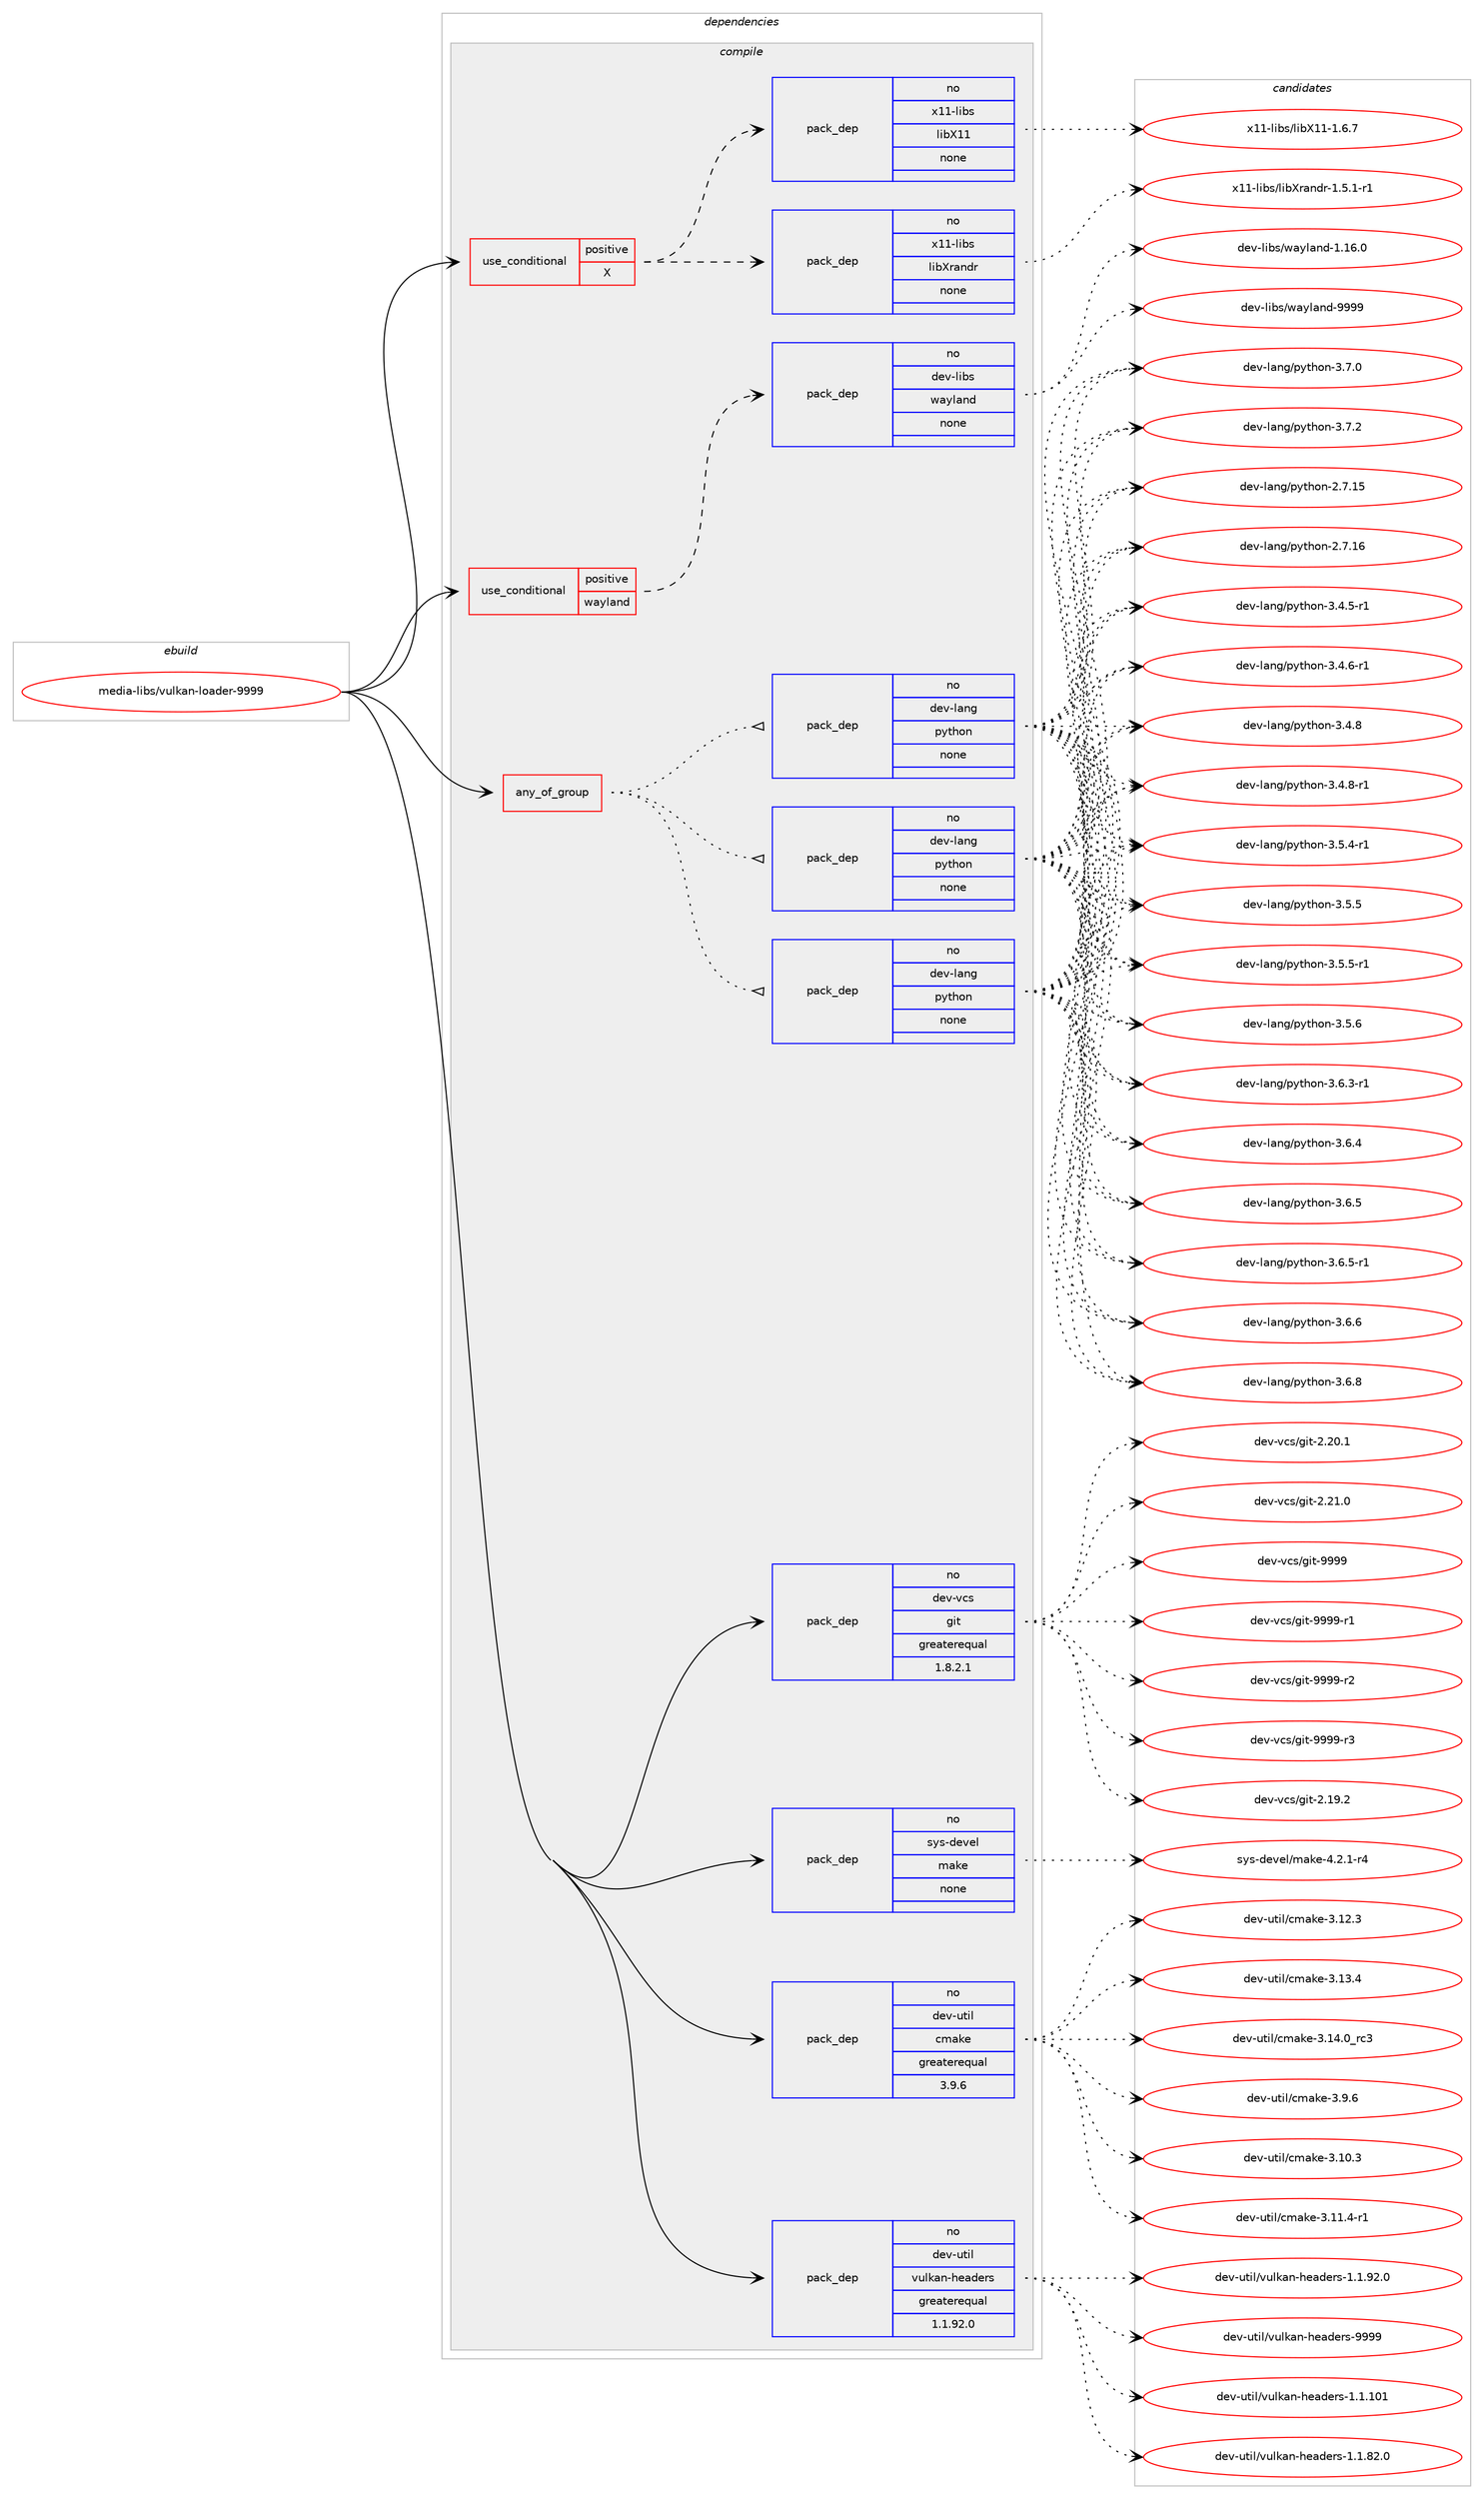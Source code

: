 digraph prolog {

# *************
# Graph options
# *************

newrank=true;
concentrate=true;
compound=true;
graph [rankdir=LR,fontname=Helvetica,fontsize=10,ranksep=1.5];#, ranksep=2.5, nodesep=0.2];
edge  [arrowhead=vee];
node  [fontname=Helvetica,fontsize=10];

# **********
# The ebuild
# **********

subgraph cluster_leftcol {
color=gray;
rank=same;
label=<<i>ebuild</i>>;
id [label="media-libs/vulkan-loader-9999", color=red, width=4, href="../media-libs/vulkan-loader-9999.svg"];
}

# ****************
# The dependencies
# ****************

subgraph cluster_midcol {
color=gray;
label=<<i>dependencies</i>>;
subgraph cluster_compile {
fillcolor="#eeeeee";
style=filled;
label=<<i>compile</i>>;
subgraph any25346 {
dependency1618805 [label=<<TABLE BORDER="0" CELLBORDER="1" CELLSPACING="0" CELLPADDING="4"><TR><TD CELLPADDING="10">any_of_group</TD></TR></TABLE>>, shape=none, color=red];subgraph pack1156664 {
dependency1618806 [label=<<TABLE BORDER="0" CELLBORDER="1" CELLSPACING="0" CELLPADDING="4" WIDTH="220"><TR><TD ROWSPAN="6" CELLPADDING="30">pack_dep</TD></TR><TR><TD WIDTH="110">no</TD></TR><TR><TD>dev-lang</TD></TR><TR><TD>python</TD></TR><TR><TD>none</TD></TR><TR><TD></TD></TR></TABLE>>, shape=none, color=blue];
}
dependency1618805:e -> dependency1618806:w [weight=20,style="dotted",arrowhead="oinv"];
subgraph pack1156665 {
dependency1618807 [label=<<TABLE BORDER="0" CELLBORDER="1" CELLSPACING="0" CELLPADDING="4" WIDTH="220"><TR><TD ROWSPAN="6" CELLPADDING="30">pack_dep</TD></TR><TR><TD WIDTH="110">no</TD></TR><TR><TD>dev-lang</TD></TR><TR><TD>python</TD></TR><TR><TD>none</TD></TR><TR><TD></TD></TR></TABLE>>, shape=none, color=blue];
}
dependency1618805:e -> dependency1618807:w [weight=20,style="dotted",arrowhead="oinv"];
subgraph pack1156666 {
dependency1618808 [label=<<TABLE BORDER="0" CELLBORDER="1" CELLSPACING="0" CELLPADDING="4" WIDTH="220"><TR><TD ROWSPAN="6" CELLPADDING="30">pack_dep</TD></TR><TR><TD WIDTH="110">no</TD></TR><TR><TD>dev-lang</TD></TR><TR><TD>python</TD></TR><TR><TD>none</TD></TR><TR><TD></TD></TR></TABLE>>, shape=none, color=blue];
}
dependency1618805:e -> dependency1618808:w [weight=20,style="dotted",arrowhead="oinv"];
}
id:e -> dependency1618805:w [weight=20,style="solid",arrowhead="vee"];
subgraph cond436034 {
dependency1618809 [label=<<TABLE BORDER="0" CELLBORDER="1" CELLSPACING="0" CELLPADDING="4"><TR><TD ROWSPAN="3" CELLPADDING="10">use_conditional</TD></TR><TR><TD>positive</TD></TR><TR><TD>X</TD></TR></TABLE>>, shape=none, color=red];
subgraph pack1156667 {
dependency1618810 [label=<<TABLE BORDER="0" CELLBORDER="1" CELLSPACING="0" CELLPADDING="4" WIDTH="220"><TR><TD ROWSPAN="6" CELLPADDING="30">pack_dep</TD></TR><TR><TD WIDTH="110">no</TD></TR><TR><TD>x11-libs</TD></TR><TR><TD>libX11</TD></TR><TR><TD>none</TD></TR><TR><TD></TD></TR></TABLE>>, shape=none, color=blue];
}
dependency1618809:e -> dependency1618810:w [weight=20,style="dashed",arrowhead="vee"];
subgraph pack1156668 {
dependency1618811 [label=<<TABLE BORDER="0" CELLBORDER="1" CELLSPACING="0" CELLPADDING="4" WIDTH="220"><TR><TD ROWSPAN="6" CELLPADDING="30">pack_dep</TD></TR><TR><TD WIDTH="110">no</TD></TR><TR><TD>x11-libs</TD></TR><TR><TD>libXrandr</TD></TR><TR><TD>none</TD></TR><TR><TD></TD></TR></TABLE>>, shape=none, color=blue];
}
dependency1618809:e -> dependency1618811:w [weight=20,style="dashed",arrowhead="vee"];
}
id:e -> dependency1618809:w [weight=20,style="solid",arrowhead="vee"];
subgraph cond436035 {
dependency1618812 [label=<<TABLE BORDER="0" CELLBORDER="1" CELLSPACING="0" CELLPADDING="4"><TR><TD ROWSPAN="3" CELLPADDING="10">use_conditional</TD></TR><TR><TD>positive</TD></TR><TR><TD>wayland</TD></TR></TABLE>>, shape=none, color=red];
subgraph pack1156669 {
dependency1618813 [label=<<TABLE BORDER="0" CELLBORDER="1" CELLSPACING="0" CELLPADDING="4" WIDTH="220"><TR><TD ROWSPAN="6" CELLPADDING="30">pack_dep</TD></TR><TR><TD WIDTH="110">no</TD></TR><TR><TD>dev-libs</TD></TR><TR><TD>wayland</TD></TR><TR><TD>none</TD></TR><TR><TD></TD></TR></TABLE>>, shape=none, color=blue];
}
dependency1618812:e -> dependency1618813:w [weight=20,style="dashed",arrowhead="vee"];
}
id:e -> dependency1618812:w [weight=20,style="solid",arrowhead="vee"];
subgraph pack1156670 {
dependency1618814 [label=<<TABLE BORDER="0" CELLBORDER="1" CELLSPACING="0" CELLPADDING="4" WIDTH="220"><TR><TD ROWSPAN="6" CELLPADDING="30">pack_dep</TD></TR><TR><TD WIDTH="110">no</TD></TR><TR><TD>dev-util</TD></TR><TR><TD>cmake</TD></TR><TR><TD>greaterequal</TD></TR><TR><TD>3.9.6</TD></TR></TABLE>>, shape=none, color=blue];
}
id:e -> dependency1618814:w [weight=20,style="solid",arrowhead="vee"];
subgraph pack1156671 {
dependency1618815 [label=<<TABLE BORDER="0" CELLBORDER="1" CELLSPACING="0" CELLPADDING="4" WIDTH="220"><TR><TD ROWSPAN="6" CELLPADDING="30">pack_dep</TD></TR><TR><TD WIDTH="110">no</TD></TR><TR><TD>dev-util</TD></TR><TR><TD>vulkan-headers</TD></TR><TR><TD>greaterequal</TD></TR><TR><TD>1.1.92.0</TD></TR></TABLE>>, shape=none, color=blue];
}
id:e -> dependency1618815:w [weight=20,style="solid",arrowhead="vee"];
subgraph pack1156672 {
dependency1618816 [label=<<TABLE BORDER="0" CELLBORDER="1" CELLSPACING="0" CELLPADDING="4" WIDTH="220"><TR><TD ROWSPAN="6" CELLPADDING="30">pack_dep</TD></TR><TR><TD WIDTH="110">no</TD></TR><TR><TD>dev-vcs</TD></TR><TR><TD>git</TD></TR><TR><TD>greaterequal</TD></TR><TR><TD>1.8.2.1</TD></TR></TABLE>>, shape=none, color=blue];
}
id:e -> dependency1618816:w [weight=20,style="solid",arrowhead="vee"];
subgraph pack1156673 {
dependency1618817 [label=<<TABLE BORDER="0" CELLBORDER="1" CELLSPACING="0" CELLPADDING="4" WIDTH="220"><TR><TD ROWSPAN="6" CELLPADDING="30">pack_dep</TD></TR><TR><TD WIDTH="110">no</TD></TR><TR><TD>sys-devel</TD></TR><TR><TD>make</TD></TR><TR><TD>none</TD></TR><TR><TD></TD></TR></TABLE>>, shape=none, color=blue];
}
id:e -> dependency1618817:w [weight=20,style="solid",arrowhead="vee"];
}
subgraph cluster_compileandrun {
fillcolor="#eeeeee";
style=filled;
label=<<i>compile and run</i>>;
}
subgraph cluster_run {
fillcolor="#eeeeee";
style=filled;
label=<<i>run</i>>;
}
}

# **************
# The candidates
# **************

subgraph cluster_choices {
rank=same;
color=gray;
label=<<i>candidates</i>>;

subgraph choice1156664 {
color=black;
nodesep=1;
choice10010111845108971101034711212111610411111045504655464953 [label="dev-lang/python-2.7.15", color=red, width=4,href="../dev-lang/python-2.7.15.svg"];
choice10010111845108971101034711212111610411111045504655464954 [label="dev-lang/python-2.7.16", color=red, width=4,href="../dev-lang/python-2.7.16.svg"];
choice1001011184510897110103471121211161041111104551465246534511449 [label="dev-lang/python-3.4.5-r1", color=red, width=4,href="../dev-lang/python-3.4.5-r1.svg"];
choice1001011184510897110103471121211161041111104551465246544511449 [label="dev-lang/python-3.4.6-r1", color=red, width=4,href="../dev-lang/python-3.4.6-r1.svg"];
choice100101118451089711010347112121116104111110455146524656 [label="dev-lang/python-3.4.8", color=red, width=4,href="../dev-lang/python-3.4.8.svg"];
choice1001011184510897110103471121211161041111104551465246564511449 [label="dev-lang/python-3.4.8-r1", color=red, width=4,href="../dev-lang/python-3.4.8-r1.svg"];
choice1001011184510897110103471121211161041111104551465346524511449 [label="dev-lang/python-3.5.4-r1", color=red, width=4,href="../dev-lang/python-3.5.4-r1.svg"];
choice100101118451089711010347112121116104111110455146534653 [label="dev-lang/python-3.5.5", color=red, width=4,href="../dev-lang/python-3.5.5.svg"];
choice1001011184510897110103471121211161041111104551465346534511449 [label="dev-lang/python-3.5.5-r1", color=red, width=4,href="../dev-lang/python-3.5.5-r1.svg"];
choice100101118451089711010347112121116104111110455146534654 [label="dev-lang/python-3.5.6", color=red, width=4,href="../dev-lang/python-3.5.6.svg"];
choice1001011184510897110103471121211161041111104551465446514511449 [label="dev-lang/python-3.6.3-r1", color=red, width=4,href="../dev-lang/python-3.6.3-r1.svg"];
choice100101118451089711010347112121116104111110455146544652 [label="dev-lang/python-3.6.4", color=red, width=4,href="../dev-lang/python-3.6.4.svg"];
choice100101118451089711010347112121116104111110455146544653 [label="dev-lang/python-3.6.5", color=red, width=4,href="../dev-lang/python-3.6.5.svg"];
choice1001011184510897110103471121211161041111104551465446534511449 [label="dev-lang/python-3.6.5-r1", color=red, width=4,href="../dev-lang/python-3.6.5-r1.svg"];
choice100101118451089711010347112121116104111110455146544654 [label="dev-lang/python-3.6.6", color=red, width=4,href="../dev-lang/python-3.6.6.svg"];
choice100101118451089711010347112121116104111110455146544656 [label="dev-lang/python-3.6.8", color=red, width=4,href="../dev-lang/python-3.6.8.svg"];
choice100101118451089711010347112121116104111110455146554648 [label="dev-lang/python-3.7.0", color=red, width=4,href="../dev-lang/python-3.7.0.svg"];
choice100101118451089711010347112121116104111110455146554650 [label="dev-lang/python-3.7.2", color=red, width=4,href="../dev-lang/python-3.7.2.svg"];
dependency1618806:e -> choice10010111845108971101034711212111610411111045504655464953:w [style=dotted,weight="100"];
dependency1618806:e -> choice10010111845108971101034711212111610411111045504655464954:w [style=dotted,weight="100"];
dependency1618806:e -> choice1001011184510897110103471121211161041111104551465246534511449:w [style=dotted,weight="100"];
dependency1618806:e -> choice1001011184510897110103471121211161041111104551465246544511449:w [style=dotted,weight="100"];
dependency1618806:e -> choice100101118451089711010347112121116104111110455146524656:w [style=dotted,weight="100"];
dependency1618806:e -> choice1001011184510897110103471121211161041111104551465246564511449:w [style=dotted,weight="100"];
dependency1618806:e -> choice1001011184510897110103471121211161041111104551465346524511449:w [style=dotted,weight="100"];
dependency1618806:e -> choice100101118451089711010347112121116104111110455146534653:w [style=dotted,weight="100"];
dependency1618806:e -> choice1001011184510897110103471121211161041111104551465346534511449:w [style=dotted,weight="100"];
dependency1618806:e -> choice100101118451089711010347112121116104111110455146534654:w [style=dotted,weight="100"];
dependency1618806:e -> choice1001011184510897110103471121211161041111104551465446514511449:w [style=dotted,weight="100"];
dependency1618806:e -> choice100101118451089711010347112121116104111110455146544652:w [style=dotted,weight="100"];
dependency1618806:e -> choice100101118451089711010347112121116104111110455146544653:w [style=dotted,weight="100"];
dependency1618806:e -> choice1001011184510897110103471121211161041111104551465446534511449:w [style=dotted,weight="100"];
dependency1618806:e -> choice100101118451089711010347112121116104111110455146544654:w [style=dotted,weight="100"];
dependency1618806:e -> choice100101118451089711010347112121116104111110455146544656:w [style=dotted,weight="100"];
dependency1618806:e -> choice100101118451089711010347112121116104111110455146554648:w [style=dotted,weight="100"];
dependency1618806:e -> choice100101118451089711010347112121116104111110455146554650:w [style=dotted,weight="100"];
}
subgraph choice1156665 {
color=black;
nodesep=1;
choice10010111845108971101034711212111610411111045504655464953 [label="dev-lang/python-2.7.15", color=red, width=4,href="../dev-lang/python-2.7.15.svg"];
choice10010111845108971101034711212111610411111045504655464954 [label="dev-lang/python-2.7.16", color=red, width=4,href="../dev-lang/python-2.7.16.svg"];
choice1001011184510897110103471121211161041111104551465246534511449 [label="dev-lang/python-3.4.5-r1", color=red, width=4,href="../dev-lang/python-3.4.5-r1.svg"];
choice1001011184510897110103471121211161041111104551465246544511449 [label="dev-lang/python-3.4.6-r1", color=red, width=4,href="../dev-lang/python-3.4.6-r1.svg"];
choice100101118451089711010347112121116104111110455146524656 [label="dev-lang/python-3.4.8", color=red, width=4,href="../dev-lang/python-3.4.8.svg"];
choice1001011184510897110103471121211161041111104551465246564511449 [label="dev-lang/python-3.4.8-r1", color=red, width=4,href="../dev-lang/python-3.4.8-r1.svg"];
choice1001011184510897110103471121211161041111104551465346524511449 [label="dev-lang/python-3.5.4-r1", color=red, width=4,href="../dev-lang/python-3.5.4-r1.svg"];
choice100101118451089711010347112121116104111110455146534653 [label="dev-lang/python-3.5.5", color=red, width=4,href="../dev-lang/python-3.5.5.svg"];
choice1001011184510897110103471121211161041111104551465346534511449 [label="dev-lang/python-3.5.5-r1", color=red, width=4,href="../dev-lang/python-3.5.5-r1.svg"];
choice100101118451089711010347112121116104111110455146534654 [label="dev-lang/python-3.5.6", color=red, width=4,href="../dev-lang/python-3.5.6.svg"];
choice1001011184510897110103471121211161041111104551465446514511449 [label="dev-lang/python-3.6.3-r1", color=red, width=4,href="../dev-lang/python-3.6.3-r1.svg"];
choice100101118451089711010347112121116104111110455146544652 [label="dev-lang/python-3.6.4", color=red, width=4,href="../dev-lang/python-3.6.4.svg"];
choice100101118451089711010347112121116104111110455146544653 [label="dev-lang/python-3.6.5", color=red, width=4,href="../dev-lang/python-3.6.5.svg"];
choice1001011184510897110103471121211161041111104551465446534511449 [label="dev-lang/python-3.6.5-r1", color=red, width=4,href="../dev-lang/python-3.6.5-r1.svg"];
choice100101118451089711010347112121116104111110455146544654 [label="dev-lang/python-3.6.6", color=red, width=4,href="../dev-lang/python-3.6.6.svg"];
choice100101118451089711010347112121116104111110455146544656 [label="dev-lang/python-3.6.8", color=red, width=4,href="../dev-lang/python-3.6.8.svg"];
choice100101118451089711010347112121116104111110455146554648 [label="dev-lang/python-3.7.0", color=red, width=4,href="../dev-lang/python-3.7.0.svg"];
choice100101118451089711010347112121116104111110455146554650 [label="dev-lang/python-3.7.2", color=red, width=4,href="../dev-lang/python-3.7.2.svg"];
dependency1618807:e -> choice10010111845108971101034711212111610411111045504655464953:w [style=dotted,weight="100"];
dependency1618807:e -> choice10010111845108971101034711212111610411111045504655464954:w [style=dotted,weight="100"];
dependency1618807:e -> choice1001011184510897110103471121211161041111104551465246534511449:w [style=dotted,weight="100"];
dependency1618807:e -> choice1001011184510897110103471121211161041111104551465246544511449:w [style=dotted,weight="100"];
dependency1618807:e -> choice100101118451089711010347112121116104111110455146524656:w [style=dotted,weight="100"];
dependency1618807:e -> choice1001011184510897110103471121211161041111104551465246564511449:w [style=dotted,weight="100"];
dependency1618807:e -> choice1001011184510897110103471121211161041111104551465346524511449:w [style=dotted,weight="100"];
dependency1618807:e -> choice100101118451089711010347112121116104111110455146534653:w [style=dotted,weight="100"];
dependency1618807:e -> choice1001011184510897110103471121211161041111104551465346534511449:w [style=dotted,weight="100"];
dependency1618807:e -> choice100101118451089711010347112121116104111110455146534654:w [style=dotted,weight="100"];
dependency1618807:e -> choice1001011184510897110103471121211161041111104551465446514511449:w [style=dotted,weight="100"];
dependency1618807:e -> choice100101118451089711010347112121116104111110455146544652:w [style=dotted,weight="100"];
dependency1618807:e -> choice100101118451089711010347112121116104111110455146544653:w [style=dotted,weight="100"];
dependency1618807:e -> choice1001011184510897110103471121211161041111104551465446534511449:w [style=dotted,weight="100"];
dependency1618807:e -> choice100101118451089711010347112121116104111110455146544654:w [style=dotted,weight="100"];
dependency1618807:e -> choice100101118451089711010347112121116104111110455146544656:w [style=dotted,weight="100"];
dependency1618807:e -> choice100101118451089711010347112121116104111110455146554648:w [style=dotted,weight="100"];
dependency1618807:e -> choice100101118451089711010347112121116104111110455146554650:w [style=dotted,weight="100"];
}
subgraph choice1156666 {
color=black;
nodesep=1;
choice10010111845108971101034711212111610411111045504655464953 [label="dev-lang/python-2.7.15", color=red, width=4,href="../dev-lang/python-2.7.15.svg"];
choice10010111845108971101034711212111610411111045504655464954 [label="dev-lang/python-2.7.16", color=red, width=4,href="../dev-lang/python-2.7.16.svg"];
choice1001011184510897110103471121211161041111104551465246534511449 [label="dev-lang/python-3.4.5-r1", color=red, width=4,href="../dev-lang/python-3.4.5-r1.svg"];
choice1001011184510897110103471121211161041111104551465246544511449 [label="dev-lang/python-3.4.6-r1", color=red, width=4,href="../dev-lang/python-3.4.6-r1.svg"];
choice100101118451089711010347112121116104111110455146524656 [label="dev-lang/python-3.4.8", color=red, width=4,href="../dev-lang/python-3.4.8.svg"];
choice1001011184510897110103471121211161041111104551465246564511449 [label="dev-lang/python-3.4.8-r1", color=red, width=4,href="../dev-lang/python-3.4.8-r1.svg"];
choice1001011184510897110103471121211161041111104551465346524511449 [label="dev-lang/python-3.5.4-r1", color=red, width=4,href="../dev-lang/python-3.5.4-r1.svg"];
choice100101118451089711010347112121116104111110455146534653 [label="dev-lang/python-3.5.5", color=red, width=4,href="../dev-lang/python-3.5.5.svg"];
choice1001011184510897110103471121211161041111104551465346534511449 [label="dev-lang/python-3.5.5-r1", color=red, width=4,href="../dev-lang/python-3.5.5-r1.svg"];
choice100101118451089711010347112121116104111110455146534654 [label="dev-lang/python-3.5.6", color=red, width=4,href="../dev-lang/python-3.5.6.svg"];
choice1001011184510897110103471121211161041111104551465446514511449 [label="dev-lang/python-3.6.3-r1", color=red, width=4,href="../dev-lang/python-3.6.3-r1.svg"];
choice100101118451089711010347112121116104111110455146544652 [label="dev-lang/python-3.6.4", color=red, width=4,href="../dev-lang/python-3.6.4.svg"];
choice100101118451089711010347112121116104111110455146544653 [label="dev-lang/python-3.6.5", color=red, width=4,href="../dev-lang/python-3.6.5.svg"];
choice1001011184510897110103471121211161041111104551465446534511449 [label="dev-lang/python-3.6.5-r1", color=red, width=4,href="../dev-lang/python-3.6.5-r1.svg"];
choice100101118451089711010347112121116104111110455146544654 [label="dev-lang/python-3.6.6", color=red, width=4,href="../dev-lang/python-3.6.6.svg"];
choice100101118451089711010347112121116104111110455146544656 [label="dev-lang/python-3.6.8", color=red, width=4,href="../dev-lang/python-3.6.8.svg"];
choice100101118451089711010347112121116104111110455146554648 [label="dev-lang/python-3.7.0", color=red, width=4,href="../dev-lang/python-3.7.0.svg"];
choice100101118451089711010347112121116104111110455146554650 [label="dev-lang/python-3.7.2", color=red, width=4,href="../dev-lang/python-3.7.2.svg"];
dependency1618808:e -> choice10010111845108971101034711212111610411111045504655464953:w [style=dotted,weight="100"];
dependency1618808:e -> choice10010111845108971101034711212111610411111045504655464954:w [style=dotted,weight="100"];
dependency1618808:e -> choice1001011184510897110103471121211161041111104551465246534511449:w [style=dotted,weight="100"];
dependency1618808:e -> choice1001011184510897110103471121211161041111104551465246544511449:w [style=dotted,weight="100"];
dependency1618808:e -> choice100101118451089711010347112121116104111110455146524656:w [style=dotted,weight="100"];
dependency1618808:e -> choice1001011184510897110103471121211161041111104551465246564511449:w [style=dotted,weight="100"];
dependency1618808:e -> choice1001011184510897110103471121211161041111104551465346524511449:w [style=dotted,weight="100"];
dependency1618808:e -> choice100101118451089711010347112121116104111110455146534653:w [style=dotted,weight="100"];
dependency1618808:e -> choice1001011184510897110103471121211161041111104551465346534511449:w [style=dotted,weight="100"];
dependency1618808:e -> choice100101118451089711010347112121116104111110455146534654:w [style=dotted,weight="100"];
dependency1618808:e -> choice1001011184510897110103471121211161041111104551465446514511449:w [style=dotted,weight="100"];
dependency1618808:e -> choice100101118451089711010347112121116104111110455146544652:w [style=dotted,weight="100"];
dependency1618808:e -> choice100101118451089711010347112121116104111110455146544653:w [style=dotted,weight="100"];
dependency1618808:e -> choice1001011184510897110103471121211161041111104551465446534511449:w [style=dotted,weight="100"];
dependency1618808:e -> choice100101118451089711010347112121116104111110455146544654:w [style=dotted,weight="100"];
dependency1618808:e -> choice100101118451089711010347112121116104111110455146544656:w [style=dotted,weight="100"];
dependency1618808:e -> choice100101118451089711010347112121116104111110455146554648:w [style=dotted,weight="100"];
dependency1618808:e -> choice100101118451089711010347112121116104111110455146554650:w [style=dotted,weight="100"];
}
subgraph choice1156667 {
color=black;
nodesep=1;
choice120494945108105981154710810598884949454946544655 [label="x11-libs/libX11-1.6.7", color=red, width=4,href="../x11-libs/libX11-1.6.7.svg"];
dependency1618810:e -> choice120494945108105981154710810598884949454946544655:w [style=dotted,weight="100"];
}
subgraph choice1156668 {
color=black;
nodesep=1;
choice12049494510810598115471081059888114971101001144549465346494511449 [label="x11-libs/libXrandr-1.5.1-r1", color=red, width=4,href="../x11-libs/libXrandr-1.5.1-r1.svg"];
dependency1618811:e -> choice12049494510810598115471081059888114971101001144549465346494511449:w [style=dotted,weight="100"];
}
subgraph choice1156669 {
color=black;
nodesep=1;
choice100101118451081059811547119971211089711010045494649544648 [label="dev-libs/wayland-1.16.0", color=red, width=4,href="../dev-libs/wayland-1.16.0.svg"];
choice10010111845108105981154711997121108971101004557575757 [label="dev-libs/wayland-9999", color=red, width=4,href="../dev-libs/wayland-9999.svg"];
dependency1618813:e -> choice100101118451081059811547119971211089711010045494649544648:w [style=dotted,weight="100"];
dependency1618813:e -> choice10010111845108105981154711997121108971101004557575757:w [style=dotted,weight="100"];
}
subgraph choice1156670 {
color=black;
nodesep=1;
choice1001011184511711610510847991099710710145514649484651 [label="dev-util/cmake-3.10.3", color=red, width=4,href="../dev-util/cmake-3.10.3.svg"];
choice10010111845117116105108479910997107101455146494946524511449 [label="dev-util/cmake-3.11.4-r1", color=red, width=4,href="../dev-util/cmake-3.11.4-r1.svg"];
choice1001011184511711610510847991099710710145514649504651 [label="dev-util/cmake-3.12.3", color=red, width=4,href="../dev-util/cmake-3.12.3.svg"];
choice1001011184511711610510847991099710710145514649514652 [label="dev-util/cmake-3.13.4", color=red, width=4,href="../dev-util/cmake-3.13.4.svg"];
choice1001011184511711610510847991099710710145514649524648951149951 [label="dev-util/cmake-3.14.0_rc3", color=red, width=4,href="../dev-util/cmake-3.14.0_rc3.svg"];
choice10010111845117116105108479910997107101455146574654 [label="dev-util/cmake-3.9.6", color=red, width=4,href="../dev-util/cmake-3.9.6.svg"];
dependency1618814:e -> choice1001011184511711610510847991099710710145514649484651:w [style=dotted,weight="100"];
dependency1618814:e -> choice10010111845117116105108479910997107101455146494946524511449:w [style=dotted,weight="100"];
dependency1618814:e -> choice1001011184511711610510847991099710710145514649504651:w [style=dotted,weight="100"];
dependency1618814:e -> choice1001011184511711610510847991099710710145514649514652:w [style=dotted,weight="100"];
dependency1618814:e -> choice1001011184511711610510847991099710710145514649524648951149951:w [style=dotted,weight="100"];
dependency1618814:e -> choice10010111845117116105108479910997107101455146574654:w [style=dotted,weight="100"];
}
subgraph choice1156671 {
color=black;
nodesep=1;
choice10010111845117116105108471181171081079711045104101971001011141154549464946494849 [label="dev-util/vulkan-headers-1.1.101", color=red, width=4,href="../dev-util/vulkan-headers-1.1.101.svg"];
choice1001011184511711610510847118117108107971104510410197100101114115454946494656504648 [label="dev-util/vulkan-headers-1.1.82.0", color=red, width=4,href="../dev-util/vulkan-headers-1.1.82.0.svg"];
choice1001011184511711610510847118117108107971104510410197100101114115454946494657504648 [label="dev-util/vulkan-headers-1.1.92.0", color=red, width=4,href="../dev-util/vulkan-headers-1.1.92.0.svg"];
choice10010111845117116105108471181171081079711045104101971001011141154557575757 [label="dev-util/vulkan-headers-9999", color=red, width=4,href="../dev-util/vulkan-headers-9999.svg"];
dependency1618815:e -> choice10010111845117116105108471181171081079711045104101971001011141154549464946494849:w [style=dotted,weight="100"];
dependency1618815:e -> choice1001011184511711610510847118117108107971104510410197100101114115454946494656504648:w [style=dotted,weight="100"];
dependency1618815:e -> choice1001011184511711610510847118117108107971104510410197100101114115454946494657504648:w [style=dotted,weight="100"];
dependency1618815:e -> choice10010111845117116105108471181171081079711045104101971001011141154557575757:w [style=dotted,weight="100"];
}
subgraph choice1156672 {
color=black;
nodesep=1;
choice10010111845118991154710310511645504649574650 [label="dev-vcs/git-2.19.2", color=red, width=4,href="../dev-vcs/git-2.19.2.svg"];
choice10010111845118991154710310511645504650484649 [label="dev-vcs/git-2.20.1", color=red, width=4,href="../dev-vcs/git-2.20.1.svg"];
choice10010111845118991154710310511645504650494648 [label="dev-vcs/git-2.21.0", color=red, width=4,href="../dev-vcs/git-2.21.0.svg"];
choice1001011184511899115471031051164557575757 [label="dev-vcs/git-9999", color=red, width=4,href="../dev-vcs/git-9999.svg"];
choice10010111845118991154710310511645575757574511449 [label="dev-vcs/git-9999-r1", color=red, width=4,href="../dev-vcs/git-9999-r1.svg"];
choice10010111845118991154710310511645575757574511450 [label="dev-vcs/git-9999-r2", color=red, width=4,href="../dev-vcs/git-9999-r2.svg"];
choice10010111845118991154710310511645575757574511451 [label="dev-vcs/git-9999-r3", color=red, width=4,href="../dev-vcs/git-9999-r3.svg"];
dependency1618816:e -> choice10010111845118991154710310511645504649574650:w [style=dotted,weight="100"];
dependency1618816:e -> choice10010111845118991154710310511645504650484649:w [style=dotted,weight="100"];
dependency1618816:e -> choice10010111845118991154710310511645504650494648:w [style=dotted,weight="100"];
dependency1618816:e -> choice1001011184511899115471031051164557575757:w [style=dotted,weight="100"];
dependency1618816:e -> choice10010111845118991154710310511645575757574511449:w [style=dotted,weight="100"];
dependency1618816:e -> choice10010111845118991154710310511645575757574511450:w [style=dotted,weight="100"];
dependency1618816:e -> choice10010111845118991154710310511645575757574511451:w [style=dotted,weight="100"];
}
subgraph choice1156673 {
color=black;
nodesep=1;
choice1151211154510010111810110847109971071014552465046494511452 [label="sys-devel/make-4.2.1-r4", color=red, width=4,href="../sys-devel/make-4.2.1-r4.svg"];
dependency1618817:e -> choice1151211154510010111810110847109971071014552465046494511452:w [style=dotted,weight="100"];
}
}

}
